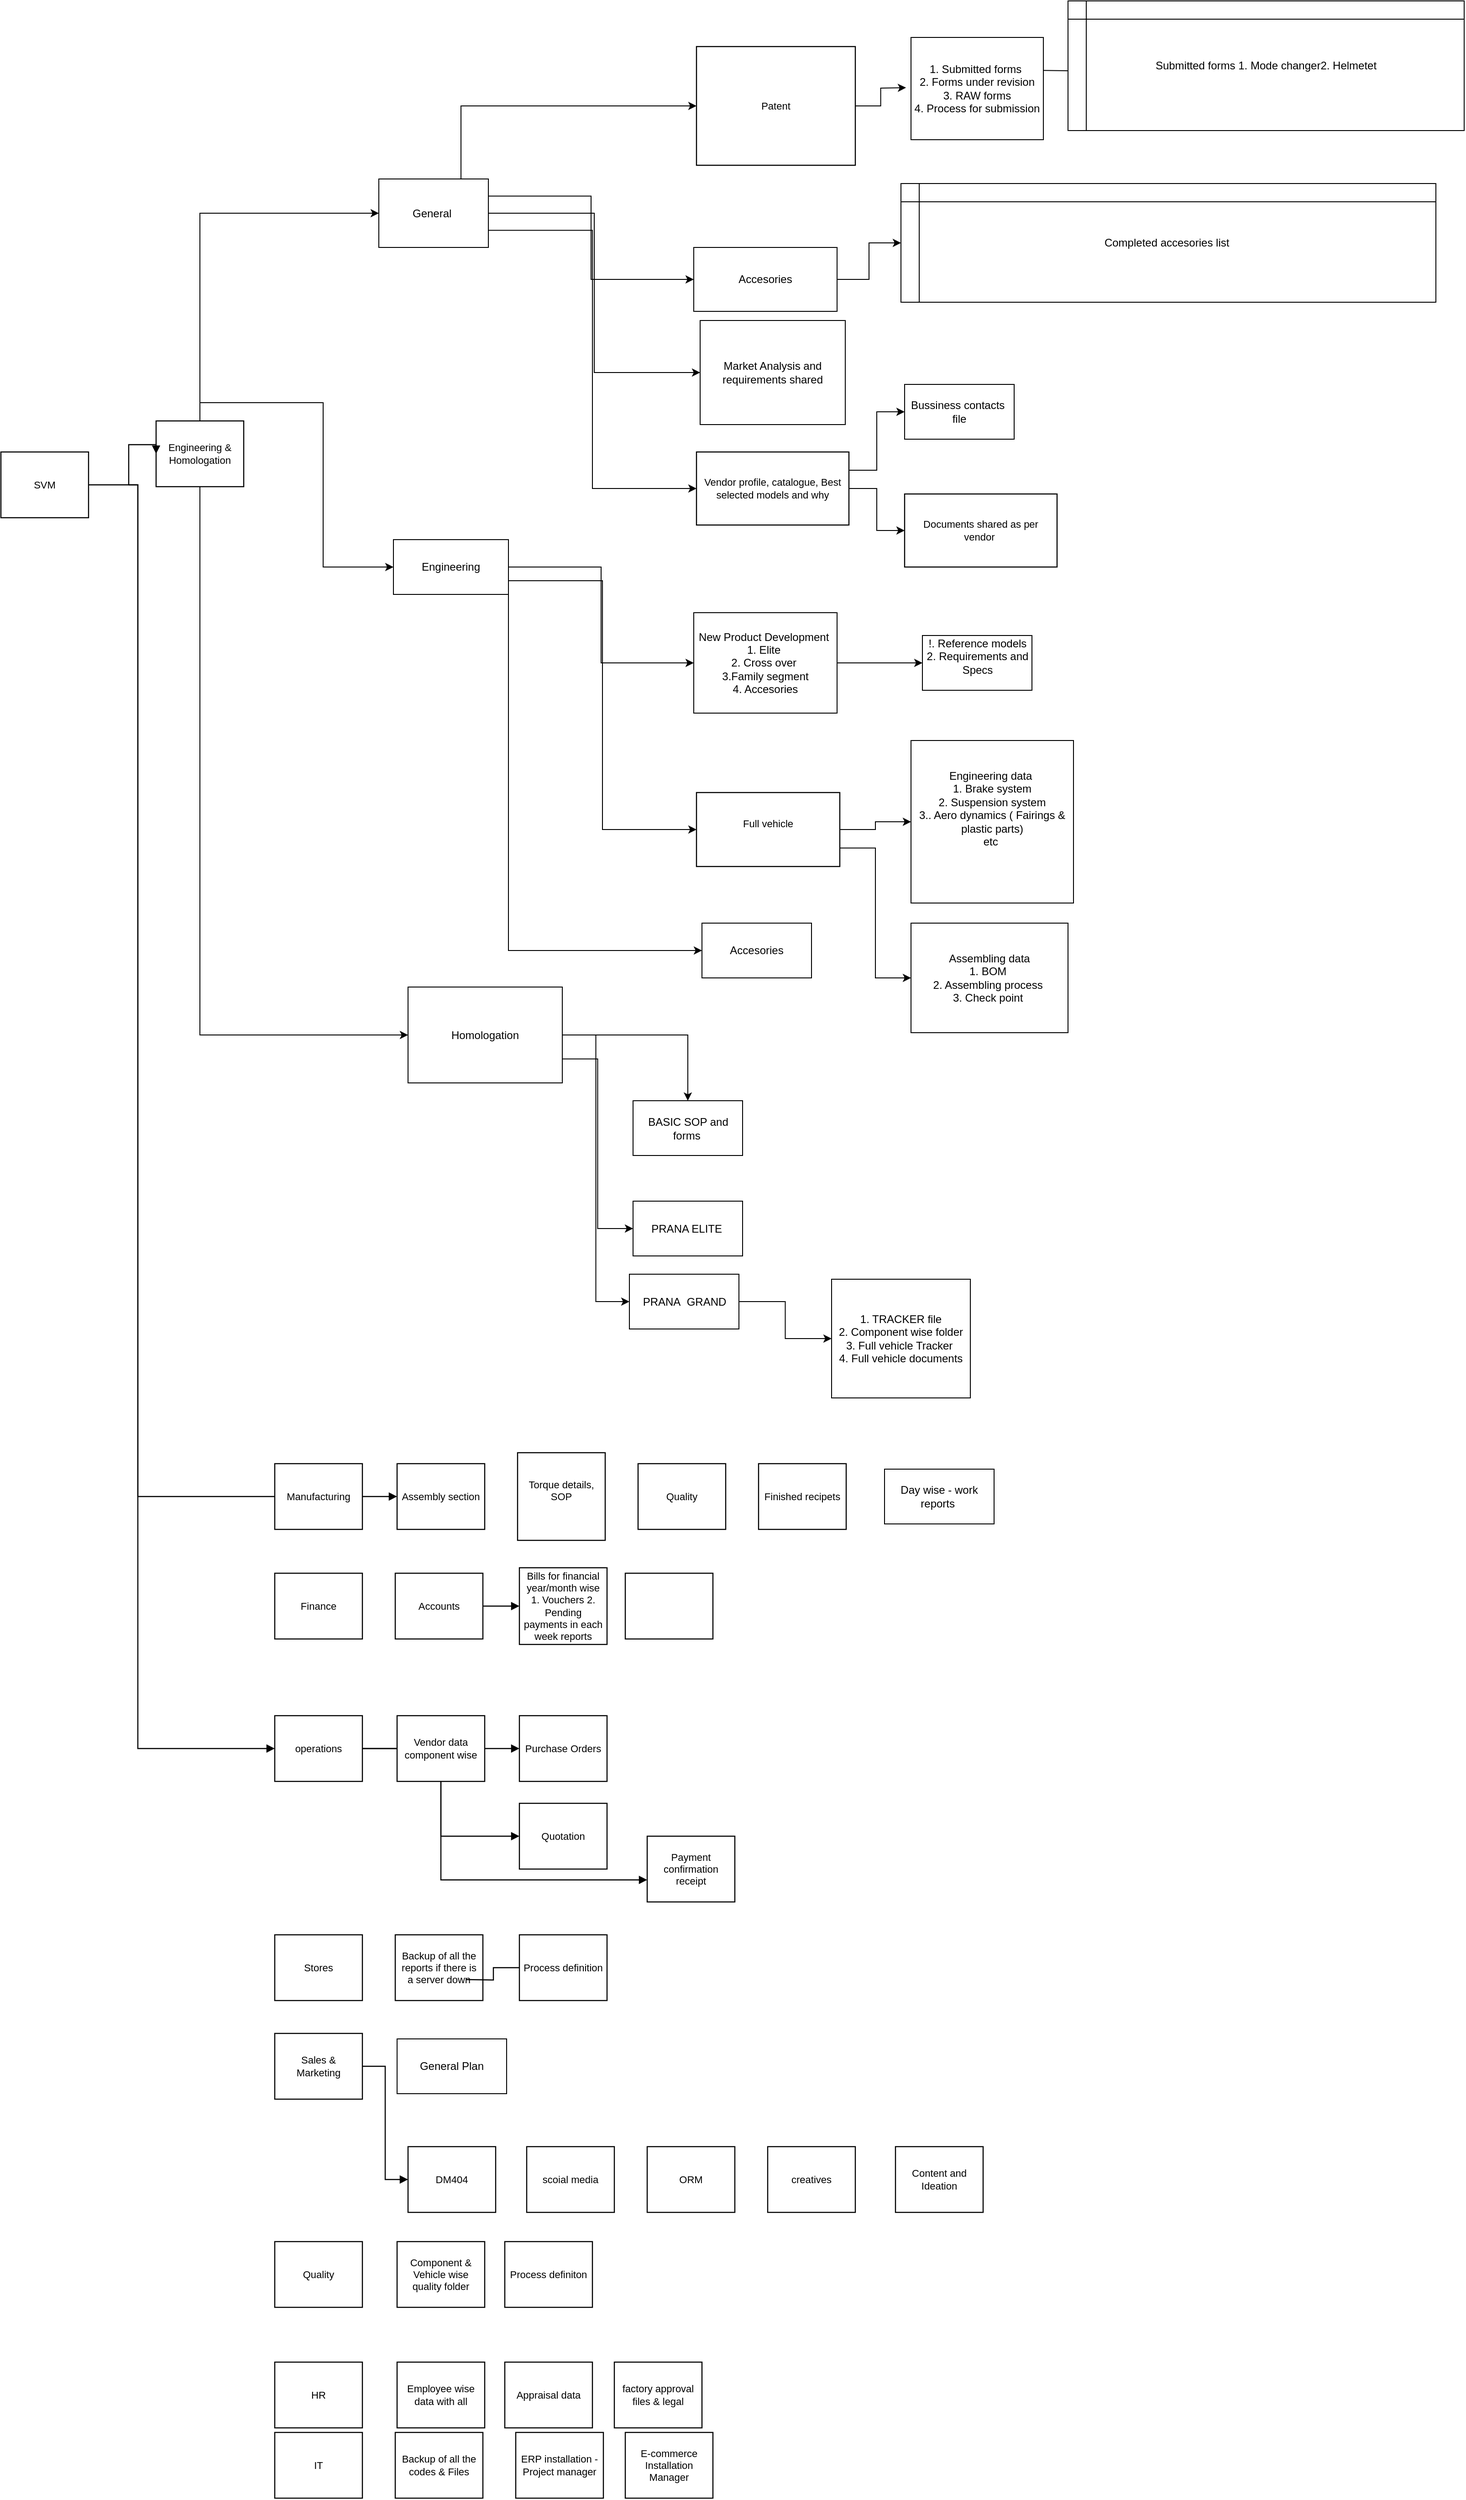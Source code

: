 <mxfile version="12.9.4" type="github">
  <diagram id="vx01uoFtrj__LdfE2VaE" name="File tree arrangement ">
    <mxGraphModel dx="1564" dy="1945" grid="1" gridSize="10" guides="1" tooltips="1" connect="1" arrows="1" fold="1" page="1" pageScale="1" pageWidth="827" pageHeight="1169" math="0" shadow="0">
      <root>
        <mxCell id="0" />
        <mxCell id="1" parent="0" />
        <mxCell id="1bapABZ5rgCXsiwJLi8P-3" value="SVM&lt;br&gt;" style="html=1;whiteSpace=wrap;;fontSize=11;fontColor=#000000;spacing=5;strokeOpacity=100;strokeWidth=1.2;" vertex="1" parent="1">
          <mxGeometry x="20" y="144" width="96" height="72" as="geometry" />
        </mxCell>
        <mxCell id="1bapABZ5rgCXsiwJLi8P-94" style="edgeStyle=orthogonalEdgeStyle;rounded=0;orthogonalLoop=1;jettySize=auto;html=1;exitX=0.5;exitY=1;exitDx=0;exitDy=0;entryX=0;entryY=0.5;entryDx=0;entryDy=0;" edge="1" parent="1" source="1bapABZ5rgCXsiwJLi8P-4" target="1bapABZ5rgCXsiwJLi8P-92">
          <mxGeometry relative="1" as="geometry" />
        </mxCell>
        <mxCell id="1bapABZ5rgCXsiwJLi8P-119" style="edgeStyle=orthogonalEdgeStyle;rounded=0;orthogonalLoop=1;jettySize=auto;html=1;exitX=0.25;exitY=0;exitDx=0;exitDy=0;entryX=0;entryY=0.5;entryDx=0;entryDy=0;" edge="1" parent="1" source="1bapABZ5rgCXsiwJLi8P-4" target="1bapABZ5rgCXsiwJLi8P-116">
          <mxGeometry relative="1" as="geometry">
            <mxPoint x="214" y="40" as="targetPoint" />
            <Array as="points">
              <mxPoint x="238" y="110" />
              <mxPoint x="238" y="90" />
              <mxPoint x="373" y="90" />
              <mxPoint x="373" y="270" />
            </Array>
          </mxGeometry>
        </mxCell>
        <mxCell id="1bapABZ5rgCXsiwJLi8P-127" style="edgeStyle=orthogonalEdgeStyle;rounded=0;orthogonalLoop=1;jettySize=auto;html=1;exitX=0.5;exitY=0;exitDx=0;exitDy=0;entryX=0;entryY=0.5;entryDx=0;entryDy=0;" edge="1" parent="1" source="1bapABZ5rgCXsiwJLi8P-4" target="1bapABZ5rgCXsiwJLi8P-115">
          <mxGeometry relative="1" as="geometry" />
        </mxCell>
        <mxCell id="1bapABZ5rgCXsiwJLi8P-4" value="Engineering &amp; Homologation" style="html=1;whiteSpace=wrap;;fontSize=11;fontColor=#000000;spacing=5;strokeOpacity=100;strokeWidth=1.2;" vertex="1" parent="1">
          <mxGeometry x="190" y="110" width="96" height="72" as="geometry" />
        </mxCell>
        <mxCell id="1bapABZ5rgCXsiwJLi8P-5" value="Assembly section" style="html=1;whiteSpace=wrap;;fontSize=11;fontColor=#000000;spacing=5;strokeOpacity=100;strokeWidth=1.2;" vertex="1" parent="1">
          <mxGeometry x="454" y="1252" width="96" height="72" as="geometry" />
        </mxCell>
        <mxCell id="1bapABZ5rgCXsiwJLi8P-6" value="Accounts" style="html=1;whiteSpace=wrap;;fontSize=11;fontColor=#000000;spacing=5;strokeOpacity=100;strokeWidth=1.2;" vertex="1" parent="1">
          <mxGeometry x="452" y="1372" width="96" height="72" as="geometry" />
        </mxCell>
        <mxCell id="1bapABZ5rgCXsiwJLi8P-7" value="operations" style="html=1;whiteSpace=wrap;;fontSize=11;fontColor=#000000;spacing=5;strokeOpacity=100;strokeWidth=1.2;" vertex="1" parent="1">
          <mxGeometry x="320" y="1528" width="96" height="72" as="geometry" />
        </mxCell>
        <mxCell id="1bapABZ5rgCXsiwJLi8P-8" value="Purchase Orders" style="html=1;whiteSpace=wrap;;fontSize=11;fontColor=#000000;spacing=5;strokeOpacity=100;strokeWidth=1.2;" vertex="1" parent="1">
          <mxGeometry x="588" y="1528" width="96" height="72" as="geometry" />
        </mxCell>
        <mxCell id="1bapABZ5rgCXsiwJLi8P-9" value="" style="html=1;jettySize=18;fontSize=11;strokeOpacity=100;strokeWidth=1.2;rounded=1;arcSize=0;edgeStyle=orthogonalEdgeStyle;startArrow=none;endArrow=block;endFill=1;exitX=1.006;exitY=0.5;exitPerimeter=1;entryX=-0.006;entryY=0.5;entryPerimeter=1;" edge="1" parent="1" source="1bapABZ5rgCXsiwJLi8P-3" target="1bapABZ5rgCXsiwJLi8P-4">
          <mxGeometry width="100" height="100" relative="1" as="geometry">
            <Array as="points">
              <mxPoint x="160" y="180" />
              <mxPoint x="160" y="136" />
            </Array>
          </mxGeometry>
        </mxCell>
        <mxCell id="1bapABZ5rgCXsiwJLi8P-10" value="" style="html=1;jettySize=18;fontSize=11;strokeOpacity=100;strokeWidth=1.2;rounded=1;arcSize=0;edgeStyle=elbowEdgeStyle;startArrow=none;endArrow=block;endFill=1;entryX=-0.006;entryY=0.5;entryPerimeter=1;" edge="1" parent="1" target="1bapABZ5rgCXsiwJLi8P-5">
          <mxGeometry width="100" height="100" relative="1" as="geometry">
            <mxPoint x="160" y="180" as="sourcePoint" />
            <Array as="points">
              <mxPoint x="170" y="570" />
            </Array>
          </mxGeometry>
        </mxCell>
        <mxCell id="1bapABZ5rgCXsiwJLi8P-12" value="" style="html=1;jettySize=18;fontSize=11;strokeOpacity=100;strokeWidth=1.2;rounded=1;arcSize=0;edgeStyle=elbowEdgeStyle;startArrow=none;endArrow=block;endFill=1;entryX=-0.006;entryY=0.5;entryPerimeter=1;" edge="1" parent="1" target="1bapABZ5rgCXsiwJLi8P-7">
          <mxGeometry width="100" height="100" relative="1" as="geometry">
            <mxPoint x="160" y="180" as="sourcePoint" />
            <Array as="points">
              <mxPoint x="170" y="210" />
            </Array>
          </mxGeometry>
        </mxCell>
        <mxCell id="1bapABZ5rgCXsiwJLi8P-13" value="Quotation" style="html=1;whiteSpace=wrap;;fontSize=11;fontColor=#000000;spacing=5;strokeOpacity=100;strokeWidth=1.2;" vertex="1" parent="1">
          <mxGeometry x="588" y="1624" width="96" height="72" as="geometry" />
        </mxCell>
        <mxCell id="1bapABZ5rgCXsiwJLi8P-14" value="Payment confirmation receipt" style="html=1;whiteSpace=wrap;;fontSize=11;fontColor=#000000;spacing=5;strokeOpacity=100;strokeWidth=1.2;" vertex="1" parent="1">
          <mxGeometry x="728" y="1660" width="96" height="72" as="geometry" />
        </mxCell>
        <mxCell id="1bapABZ5rgCXsiwJLi8P-15" value="Bills for financial year/month wise 1. Vouchers 2. Pending payments in each week reports" style="html=1;whiteSpace=wrap;;fontSize=11;fontColor=#000000;spacing=5;strokeOpacity=100;strokeWidth=1.2;" vertex="1" parent="1">
          <mxGeometry x="588" y="1366" width="96" height="84" as="geometry" />
        </mxCell>
        <mxCell id="1bapABZ5rgCXsiwJLi8P-16" value="" style="html=1;jettySize=18;fontSize=11;strokeOpacity=100;strokeWidth=1.2;rounded=1;arcSize=0;edgeStyle=orthogonalEdgeStyle;startArrow=none;endArrow=block;endFill=1;exitX=1.006;exitY=0.5;exitPerimeter=1;entryX=-0.006;entryY=0.5;entryPerimeter=1;" edge="1" parent="1" source="1bapABZ5rgCXsiwJLi8P-6" target="1bapABZ5rgCXsiwJLi8P-15">
          <mxGeometry width="100" height="100" relative="1" as="geometry" />
        </mxCell>
        <mxCell id="1bapABZ5rgCXsiwJLi8P-17" value="" style="html=1;jettySize=18;fontSize=11;strokeOpacity=100;strokeWidth=1.2;rounded=1;arcSize=0;edgeStyle=orthogonalEdgeStyle;startArrow=none;endArrow=block;endFill=1;exitX=1.006;exitY=0.5;exitPerimeter=1;entryX=-0.006;entryY=0.5;entryPerimeter=1;" edge="1" parent="1" source="1bapABZ5rgCXsiwJLi8P-7" target="1bapABZ5rgCXsiwJLi8P-8">
          <mxGeometry width="100" height="100" relative="1" as="geometry" />
        </mxCell>
        <mxCell id="1bapABZ5rgCXsiwJLi8P-18" value="" style="html=1;jettySize=18;fontSize=11;strokeOpacity=100;strokeWidth=1.2;rounded=1;arcSize=0;edgeStyle=orthogonalEdgeStyle;startArrow=none;endArrow=block;endFill=1;exitX=1.006;exitY=0.5;exitPerimeter=1;entryX=-0.006;entryY=0.5;entryPerimeter=1;" edge="1" parent="1" source="1bapABZ5rgCXsiwJLi8P-7" target="1bapABZ5rgCXsiwJLi8P-13">
          <mxGeometry width="100" height="100" relative="1" as="geometry" />
        </mxCell>
        <mxCell id="1bapABZ5rgCXsiwJLi8P-19" value="" style="html=1;jettySize=18;fontSize=11;strokeOpacity=100;strokeWidth=1.2;rounded=1;arcSize=0;edgeStyle=orthogonalEdgeStyle;startArrow=none;endArrow=block;endFill=1;exitX=0.5;exitY=1.008;exitPerimeter=1;entryX=-0.006;entryY=0.667;entryPerimeter=1;" edge="1" parent="1" source="1bapABZ5rgCXsiwJLi8P-20" target="1bapABZ5rgCXsiwJLi8P-14">
          <mxGeometry width="100" height="100" relative="1" as="geometry" />
        </mxCell>
        <mxCell id="1bapABZ5rgCXsiwJLi8P-20" value="Vendor data component wise" style="html=1;whiteSpace=wrap;;fontSize=11;fontColor=#000000;spacing=5;strokeOpacity=100;strokeWidth=1.2;" vertex="1" parent="1">
          <mxGeometry x="454" y="1528" width="96" height="72" as="geometry" />
        </mxCell>
        <mxCell id="1bapABZ5rgCXsiwJLi8P-21" value="Torque details,&#xa;SOP &#xa;" style="html=1;whiteSpace=wrap;;fontSize=11;fontColor=#000000;spacing=5;strokeOpacity=100;strokeWidth=1.2;" vertex="1" parent="1">
          <mxGeometry x="586" y="1240" width="96" height="96" as="geometry" />
        </mxCell>
        <mxCell id="1bapABZ5rgCXsiwJLi8P-22" value="Quality" style="html=1;whiteSpace=wrap;;fontSize=11;fontColor=#000000;spacing=5;strokeOpacity=100;strokeWidth=1.2;" vertex="1" parent="1">
          <mxGeometry x="718" y="1252" width="96" height="72" as="geometry" />
        </mxCell>
        <mxCell id="1bapABZ5rgCXsiwJLi8P-24" value="Finished recipets " style="html=1;whiteSpace=wrap;;fontSize=11;fontColor=#000000;spacing=5;strokeOpacity=100;strokeWidth=1.2;" vertex="1" parent="1">
          <mxGeometry x="850" y="1252" width="96" height="72" as="geometry" />
        </mxCell>
        <mxCell id="1bapABZ5rgCXsiwJLi8P-142" style="edgeStyle=orthogonalEdgeStyle;rounded=0;orthogonalLoop=1;jettySize=auto;html=1;exitX=1;exitY=0.5;exitDx=0;exitDy=0;entryX=0;entryY=0.5;entryDx=0;entryDy=0;" edge="1" parent="1" source="1bapABZ5rgCXsiwJLi8P-25" target="1bapABZ5rgCXsiwJLi8P-90">
          <mxGeometry relative="1" as="geometry" />
        </mxCell>
        <mxCell id="1bapABZ5rgCXsiwJLi8P-145" style="edgeStyle=orthogonalEdgeStyle;rounded=0;orthogonalLoop=1;jettySize=auto;html=1;exitX=1;exitY=0.75;exitDx=0;exitDy=0;entryX=0;entryY=0.5;entryDx=0;entryDy=0;" edge="1" parent="1" source="1bapABZ5rgCXsiwJLi8P-25" target="1bapABZ5rgCXsiwJLi8P-87">
          <mxGeometry relative="1" as="geometry" />
        </mxCell>
        <mxCell id="1bapABZ5rgCXsiwJLi8P-25" value="Full vehicle&lt;br&gt;&lt;br&gt;" style="html=1;whiteSpace=wrap;;fontSize=11;fontColor=#000000;spacing=5;strokeOpacity=100;strokeWidth=1.2;" vertex="1" parent="1">
          <mxGeometry x="782" y="517" width="157" height="81" as="geometry" />
        </mxCell>
        <mxCell id="1bapABZ5rgCXsiwJLi8P-96" value="" style="edgeStyle=orthogonalEdgeStyle;rounded=0;orthogonalLoop=1;jettySize=auto;html=1;" edge="1" parent="1" source="1bapABZ5rgCXsiwJLi8P-28" target="1bapABZ5rgCXsiwJLi8P-95">
          <mxGeometry relative="1" as="geometry" />
        </mxCell>
        <mxCell id="1bapABZ5rgCXsiwJLi8P-129" style="edgeStyle=orthogonalEdgeStyle;rounded=0;orthogonalLoop=1;jettySize=auto;html=1;exitX=1;exitY=0.25;exitDx=0;exitDy=0;entryX=0;entryY=0.5;entryDx=0;entryDy=0;" edge="1" parent="1" source="1bapABZ5rgCXsiwJLi8P-28" target="1bapABZ5rgCXsiwJLi8P-103">
          <mxGeometry relative="1" as="geometry" />
        </mxCell>
        <mxCell id="1bapABZ5rgCXsiwJLi8P-28" value="Vendor profile, catalogue, Best selected models and why" style="html=1;whiteSpace=wrap;;fontSize=11;fontColor=#000000;spacing=5;strokeOpacity=100;strokeWidth=1.2;" vertex="1" parent="1">
          <mxGeometry x="782" y="144" width="167" height="80" as="geometry" />
        </mxCell>
        <mxCell id="1bapABZ5rgCXsiwJLi8P-95" value="Documents shared as per vendor&amp;nbsp;&lt;br&gt;" style="html=1;whiteSpace=wrap;;fontSize=11;fontColor=#000000;spacing=5;strokeOpacity=100;strokeWidth=1.2;" vertex="1" parent="1">
          <mxGeometry x="1010" y="190" width="167" height="80" as="geometry" />
        </mxCell>
        <mxCell id="1bapABZ5rgCXsiwJLi8P-34" value="Manufacturing " style="html=1;whiteSpace=wrap;;fontSize=11;fontColor=#000000;spacing=5;strokeOpacity=100;strokeWidth=1.2;" vertex="1" parent="1">
          <mxGeometry x="320" y="1252" width="96" height="72" as="geometry" />
        </mxCell>
        <mxCell id="1bapABZ5rgCXsiwJLi8P-35" value="Sales &amp; Marketing  " style="html=1;whiteSpace=wrap;;fontSize=11;fontColor=#000000;spacing=5;strokeOpacity=100;strokeWidth=1.2;" vertex="1" parent="1">
          <mxGeometry x="320" y="1876" width="96" height="72" as="geometry" />
        </mxCell>
        <mxCell id="1bapABZ5rgCXsiwJLi8P-36" value="DM404" style="html=1;whiteSpace=wrap;;fontSize=11;fontColor=#000000;spacing=5;strokeOpacity=100;strokeWidth=1.2;" vertex="1" parent="1">
          <mxGeometry x="466" y="2000" width="96" height="72" as="geometry" />
        </mxCell>
        <mxCell id="1bapABZ5rgCXsiwJLi8P-37" value="scoial media" style="html=1;whiteSpace=wrap;;fontSize=11;fontColor=#000000;spacing=5;strokeOpacity=100;strokeWidth=1.2;" vertex="1" parent="1">
          <mxGeometry x="596" y="2000" width="96" height="72" as="geometry" />
        </mxCell>
        <mxCell id="1bapABZ5rgCXsiwJLi8P-38" value="ORM" style="html=1;whiteSpace=wrap;;fontSize=11;fontColor=#000000;spacing=5;strokeOpacity=100;strokeWidth=1.2;" vertex="1" parent="1">
          <mxGeometry x="728" y="2000" width="96" height="72" as="geometry" />
        </mxCell>
        <mxCell id="1bapABZ5rgCXsiwJLi8P-39" value="creatives" style="html=1;whiteSpace=wrap;;fontSize=11;fontColor=#000000;spacing=5;strokeOpacity=100;strokeWidth=1.2;" vertex="1" parent="1">
          <mxGeometry x="860" y="2000" width="96" height="72" as="geometry" />
        </mxCell>
        <mxCell id="1bapABZ5rgCXsiwJLi8P-76" style="edgeStyle=orthogonalEdgeStyle;rounded=0;orthogonalLoop=1;jettySize=auto;html=1;exitX=1;exitY=0.5;exitDx=0;exitDy=0;entryX=0.028;entryY=0.67;entryDx=0;entryDy=0;entryPerimeter=0;" edge="1" parent="1" source="1bapABZ5rgCXsiwJLi8P-40">
          <mxGeometry relative="1" as="geometry">
            <mxPoint x="1011.56" y="-254.96" as="targetPoint" />
          </mxGeometry>
        </mxCell>
        <mxCell id="1bapABZ5rgCXsiwJLi8P-40" value="Patent " style="html=1;whiteSpace=wrap;;fontSize=11;fontColor=#000000;spacing=5;strokeOpacity=100;strokeWidth=1.2;" vertex="1" parent="1">
          <mxGeometry x="782" y="-300" width="174" height="130" as="geometry" />
        </mxCell>
        <mxCell id="1bapABZ5rgCXsiwJLi8P-44" value="Stores" style="html=1;whiteSpace=wrap;;fontSize=11;fontColor=#000000;spacing=5;strokeOpacity=100;strokeWidth=1.2;" vertex="1" parent="1">
          <mxGeometry x="320" y="1768" width="96" height="72" as="geometry" />
        </mxCell>
        <mxCell id="1bapABZ5rgCXsiwJLi8P-45" value="Backup  of all the reports if there is a server down" style="html=1;whiteSpace=wrap;;fontSize=11;fontColor=#000000;spacing=5;strokeOpacity=100;strokeWidth=1.2;" vertex="1" parent="1">
          <mxGeometry x="452" y="1768" width="96" height="72" as="geometry" />
        </mxCell>
        <mxCell id="1bapABZ5rgCXsiwJLi8P-46" value="" style="html=1;jettySize=18;fontSize=11;strokeOpacity=100;strokeWidth=1.2;rounded=1;arcSize=0;edgeStyle=orthogonalEdgeStyle;startArrow=none;endArrow=none;entryX=-0.006;entryY=0.5;entryPerimeter=1;" edge="1" parent="1" target="1bapABZ5rgCXsiwJLi8P-47">
          <mxGeometry width="100" height="100" relative="1" as="geometry">
            <mxPoint x="530" y="1817" as="sourcePoint" />
          </mxGeometry>
        </mxCell>
        <mxCell id="1bapABZ5rgCXsiwJLi8P-47" value="Process definition " style="html=1;whiteSpace=wrap;;fontSize=11;fontColor=#000000;spacing=5;strokeOpacity=100;strokeWidth=1.2;" vertex="1" parent="1">
          <mxGeometry x="588" y="1768" width="96" height="72" as="geometry" />
        </mxCell>
        <mxCell id="1bapABZ5rgCXsiwJLi8P-48" value="" style="html=1;jettySize=18;fontSize=11;strokeOpacity=100;strokeWidth=1.2;rounded=1;arcSize=0;edgeStyle=orthogonalEdgeStyle;startArrow=none;endArrow=block;endFill=1;exitX=1.006;exitY=0.5;exitPerimeter=1;entryX=-0.006;entryY=0.5;entryPerimeter=1;" edge="1" parent="1" source="1bapABZ5rgCXsiwJLi8P-35" target="1bapABZ5rgCXsiwJLi8P-36">
          <mxGeometry width="100" height="100" relative="1" as="geometry" />
        </mxCell>
        <mxCell id="1bapABZ5rgCXsiwJLi8P-49" value="Quality" style="html=1;whiteSpace=wrap;;fontSize=11;fontColor=#000000;spacing=5;strokeOpacity=100;strokeWidth=1.2;" vertex="1" parent="1">
          <mxGeometry x="320" y="2104" width="96" height="72" as="geometry" />
        </mxCell>
        <mxCell id="1bapABZ5rgCXsiwJLi8P-50" value="Process definiton" style="html=1;whiteSpace=wrap;;fontSize=11;fontColor=#000000;spacing=5;strokeOpacity=100;strokeWidth=1.2;" vertex="1" parent="1">
          <mxGeometry x="572" y="2104" width="96" height="72" as="geometry" />
        </mxCell>
        <mxCell id="1bapABZ5rgCXsiwJLi8P-51" value="Component &amp; Vehicle wise quality folder" style="html=1;whiteSpace=wrap;;fontSize=11;fontColor=#000000;spacing=5;strokeOpacity=100;strokeWidth=1.2;" vertex="1" parent="1">
          <mxGeometry x="454" y="2104" width="96" height="72" as="geometry" />
        </mxCell>
        <mxCell id="1bapABZ5rgCXsiwJLi8P-52" value="" style="html=1;whiteSpace=wrap;;fontSize=11;spacing=5;strokeOpacity=100;strokeWidth=1.2;" vertex="1" parent="1">
          <mxGeometry x="704" y="1372" width="96" height="72" as="geometry" />
        </mxCell>
        <mxCell id="1bapABZ5rgCXsiwJLi8P-53" value="HR" style="html=1;whiteSpace=wrap;;fontSize=11;fontColor=#000000;spacing=5;strokeOpacity=100;strokeWidth=1.2;" vertex="1" parent="1">
          <mxGeometry x="320" y="2236" width="96" height="72" as="geometry" />
        </mxCell>
        <mxCell id="1bapABZ5rgCXsiwJLi8P-54" value="Employee wise data with all " style="html=1;whiteSpace=wrap;;fontSize=11;fontColor=#000000;spacing=5;strokeOpacity=100;strokeWidth=1.2;" vertex="1" parent="1">
          <mxGeometry x="454" y="2236" width="96" height="72" as="geometry" />
        </mxCell>
        <mxCell id="1bapABZ5rgCXsiwJLi8P-55" value="Appraisal data" style="html=1;whiteSpace=wrap;;fontSize=11;fontColor=#000000;spacing=5;strokeOpacity=100;strokeWidth=1.2;" vertex="1" parent="1">
          <mxGeometry x="572" y="2236" width="96" height="72" as="geometry" />
        </mxCell>
        <mxCell id="1bapABZ5rgCXsiwJLi8P-56" value="factory approval files &amp; legal" style="html=1;whiteSpace=wrap;;fontSize=11;fontColor=#000000;spacing=5;strokeOpacity=100;strokeWidth=1.2;" vertex="1" parent="1">
          <mxGeometry x="692" y="2236" width="96" height="72" as="geometry" />
        </mxCell>
        <mxCell id="1bapABZ5rgCXsiwJLi8P-57" value="IT " style="html=1;whiteSpace=wrap;;fontSize=11;fontColor=#000000;spacing=5;strokeOpacity=100;strokeWidth=1.2;" vertex="1" parent="1">
          <mxGeometry x="320" y="2313" width="96" height="72" as="geometry" />
        </mxCell>
        <mxCell id="1bapABZ5rgCXsiwJLi8P-58" value="Backup of all the codes &amp; Files" style="html=1;whiteSpace=wrap;;fontSize=11;fontColor=#000000;spacing=5;strokeOpacity=100;strokeWidth=1.2;" vertex="1" parent="1">
          <mxGeometry x="452" y="2313" width="96" height="72" as="geometry" />
        </mxCell>
        <mxCell id="1bapABZ5rgCXsiwJLi8P-59" value="ERP installation - Project manager" style="html=1;whiteSpace=wrap;;fontSize=11;fontColor=#000000;spacing=5;strokeOpacity=100;strokeWidth=1.2;" vertex="1" parent="1">
          <mxGeometry x="584" y="2313" width="96" height="72" as="geometry" />
        </mxCell>
        <mxCell id="1bapABZ5rgCXsiwJLi8P-60" value="E-commerce Installation Manager" style="html=1;whiteSpace=wrap;;fontSize=11;fontColor=#000000;spacing=5;strokeOpacity=100;strokeWidth=1.2;" vertex="1" parent="1">
          <mxGeometry x="704" y="2313" width="96" height="72" as="geometry" />
        </mxCell>
        <mxCell id="1bapABZ5rgCXsiwJLi8P-61" value="Finance" style="html=1;whiteSpace=wrap;;fontSize=11;fontColor=#000000;spacing=5;strokeOpacity=100;strokeWidth=1.2;" vertex="1" parent="1">
          <mxGeometry x="320" y="1372" width="96" height="72" as="geometry" />
        </mxCell>
        <mxCell id="1bapABZ5rgCXsiwJLi8P-62" value="Content and Ideation" style="html=1;whiteSpace=wrap;;fontSize=11;fontColor=#000000;spacing=5;strokeOpacity=100;strokeWidth=1.2;" vertex="1" parent="1">
          <mxGeometry x="1000" y="2000" width="96" height="72" as="geometry" />
        </mxCell>
        <mxCell id="1bapABZ5rgCXsiwJLi8P-63" value="General Plan" style="rounded=0;whiteSpace=wrap;html=1;" vertex="1" parent="1">
          <mxGeometry x="454" y="1882" width="120" height="60" as="geometry" />
        </mxCell>
        <mxCell id="1bapABZ5rgCXsiwJLi8P-85" style="edgeStyle=orthogonalEdgeStyle;rounded=0;orthogonalLoop=1;jettySize=auto;html=1;exitX=1;exitY=0.5;exitDx=0;exitDy=0;entryX=0;entryY=0.5;entryDx=0;entryDy=0;" edge="1" parent="1" source="1bapABZ5rgCXsiwJLi8P-65" target="1bapABZ5rgCXsiwJLi8P-84">
          <mxGeometry relative="1" as="geometry" />
        </mxCell>
        <mxCell id="1bapABZ5rgCXsiwJLi8P-65" value="Accesories&lt;br&gt;" style="rounded=0;whiteSpace=wrap;html=1;" vertex="1" parent="1">
          <mxGeometry x="779" y="-80" width="157" height="70" as="geometry" />
        </mxCell>
        <mxCell id="1bapABZ5rgCXsiwJLi8P-105" style="edgeStyle=orthogonalEdgeStyle;rounded=0;orthogonalLoop=1;jettySize=auto;html=1;exitX=1;exitY=0.5;exitDx=0;exitDy=0;entryX=0;entryY=0.5;entryDx=0;entryDy=0;" edge="1" parent="1" source="1bapABZ5rgCXsiwJLi8P-68" target="1bapABZ5rgCXsiwJLi8P-106">
          <mxGeometry relative="1" as="geometry">
            <mxPoint x="1014" y="410" as="targetPoint" />
          </mxGeometry>
        </mxCell>
        <mxCell id="1bapABZ5rgCXsiwJLi8P-68" value="New Product Development&amp;nbsp;&lt;br&gt;1. Elite&amp;nbsp;&lt;br&gt;2. Cross over&amp;nbsp;&lt;br&gt;3.Family segment&lt;br&gt;4. Accesories&lt;br&gt;" style="rounded=0;whiteSpace=wrap;html=1;" vertex="1" parent="1">
          <mxGeometry x="779" y="320" width="157" height="110" as="geometry" />
        </mxCell>
        <mxCell id="1bapABZ5rgCXsiwJLi8P-80" value="" style="edgeStyle=orthogonalEdgeStyle;rounded=0;orthogonalLoop=1;jettySize=auto;html=1;entryX=0.004;entryY=0.603;entryDx=0;entryDy=0;entryPerimeter=0;" edge="1" parent="1">
          <mxGeometry relative="1" as="geometry">
            <mxPoint x="1152.5" y="-274" as="sourcePoint" />
            <mxPoint x="1225.736" y="-264.374" as="targetPoint" />
          </mxGeometry>
        </mxCell>
        <mxCell id="1bapABZ5rgCXsiwJLi8P-75" value="1. Submitted forms&amp;nbsp;&lt;br&gt;2. Forms under revision&lt;br&gt;3. RAW forms&lt;br&gt;4. Process for submission&lt;br&gt;" style="rounded=0;whiteSpace=wrap;html=1;" vertex="1" parent="1">
          <mxGeometry x="1017" y="-310" width="145" height="112" as="geometry" />
        </mxCell>
        <mxCell id="1bapABZ5rgCXsiwJLi8P-82" value="&lt;span style=&quot;text-align: left&quot;&gt;Submitted forms&amp;nbsp;1. Mode changer2. Helmetet&lt;/span&gt;" style="shape=internalStorage;whiteSpace=wrap;html=1;backgroundOutline=1;" vertex="1" parent="1">
          <mxGeometry x="1189" y="-350" width="434" height="142" as="geometry" />
        </mxCell>
        <mxCell id="1bapABZ5rgCXsiwJLi8P-84" value="Completed accesories list&amp;nbsp;&lt;br&gt;" style="shape=internalStorage;whiteSpace=wrap;html=1;backgroundOutline=1;" vertex="1" parent="1">
          <mxGeometry x="1006" y="-150" width="586" height="130" as="geometry" />
        </mxCell>
        <mxCell id="1bapABZ5rgCXsiwJLi8P-87" value="Assembling data&lt;br&gt;1. BOM&amp;nbsp;&lt;br&gt;2. Assembling process&amp;nbsp;&lt;br&gt;3. Check point&amp;nbsp;&lt;br&gt;" style="rounded=0;whiteSpace=wrap;html=1;" vertex="1" parent="1">
          <mxGeometry x="1017" y="660" width="172" height="120" as="geometry" />
        </mxCell>
        <mxCell id="1bapABZ5rgCXsiwJLi8P-90" value="Engineering data&amp;nbsp;&lt;br&gt;1. Brake system&lt;br&gt;2. Suspension system&lt;br&gt;3.. Aero dynamics ( Fairings &amp;amp; plastic parts)&lt;br&gt;etc&amp;nbsp;&lt;br&gt;&lt;br&gt;&amp;nbsp;" style="whiteSpace=wrap;html=1;aspect=fixed;" vertex="1" parent="1">
          <mxGeometry x="1017" y="460" width="178" height="178" as="geometry" />
        </mxCell>
        <mxCell id="1bapABZ5rgCXsiwJLi8P-97" style="edgeStyle=orthogonalEdgeStyle;rounded=0;orthogonalLoop=1;jettySize=auto;html=1;entryX=0;entryY=0.5;entryDx=0;entryDy=0;" edge="1" parent="1" source="1bapABZ5rgCXsiwJLi8P-92" target="1bapABZ5rgCXsiwJLi8P-108">
          <mxGeometry relative="1" as="geometry">
            <mxPoint x="1002.5" y="980" as="targetPoint" />
          </mxGeometry>
        </mxCell>
        <mxCell id="1bapABZ5rgCXsiwJLi8P-109" style="edgeStyle=orthogonalEdgeStyle;rounded=0;orthogonalLoop=1;jettySize=auto;html=1;" edge="1" parent="1" source="1bapABZ5rgCXsiwJLi8P-92" target="1bapABZ5rgCXsiwJLi8P-110">
          <mxGeometry relative="1" as="geometry">
            <mxPoint x="914.5" y="964.5" as="targetPoint" />
          </mxGeometry>
        </mxCell>
        <mxCell id="1bapABZ5rgCXsiwJLi8P-111" style="edgeStyle=orthogonalEdgeStyle;rounded=0;orthogonalLoop=1;jettySize=auto;html=1;exitX=1;exitY=0.75;exitDx=0;exitDy=0;entryX=0;entryY=0.5;entryDx=0;entryDy=0;" edge="1" parent="1" source="1bapABZ5rgCXsiwJLi8P-92" target="1bapABZ5rgCXsiwJLi8P-112">
          <mxGeometry relative="1" as="geometry">
            <mxPoint x="674.5" y="954.5" as="targetPoint" />
          </mxGeometry>
        </mxCell>
        <mxCell id="1bapABZ5rgCXsiwJLi8P-92" value="Homologation" style="rounded=0;whiteSpace=wrap;html=1;" vertex="1" parent="1">
          <mxGeometry x="466" y="730" width="169" height="105" as="geometry" />
        </mxCell>
        <mxCell id="1bapABZ5rgCXsiwJLi8P-100" value="Market Analysis and requirements shared&lt;br&gt;" style="rounded=0;whiteSpace=wrap;html=1;" vertex="1" parent="1">
          <mxGeometry x="786" width="159" height="114" as="geometry" />
        </mxCell>
        <mxCell id="1bapABZ5rgCXsiwJLi8P-103" value="Bussiness contacts&amp;nbsp; file&lt;br&gt;" style="rounded=0;whiteSpace=wrap;html=1;" vertex="1" parent="1">
          <mxGeometry x="1010" y="70" width="120" height="60" as="geometry" />
        </mxCell>
        <mxCell id="1bapABZ5rgCXsiwJLi8P-106" value="!. Reference models&lt;br&gt;2. Requirements and Specs&lt;br&gt;&lt;br&gt;" style="rounded=0;whiteSpace=wrap;html=1;" vertex="1" parent="1">
          <mxGeometry x="1029.5" y="345" width="120" height="60" as="geometry" />
        </mxCell>
        <mxCell id="1bapABZ5rgCXsiwJLi8P-107" value="Day wise - work reports&amp;nbsp;&lt;br&gt;" style="rounded=0;whiteSpace=wrap;html=1;" vertex="1" parent="1">
          <mxGeometry x="988" y="1258" width="120" height="60" as="geometry" />
        </mxCell>
        <mxCell id="1bapABZ5rgCXsiwJLi8P-136" style="edgeStyle=orthogonalEdgeStyle;rounded=0;orthogonalLoop=1;jettySize=auto;html=1;exitX=1;exitY=0.5;exitDx=0;exitDy=0;entryX=0;entryY=0.5;entryDx=0;entryDy=0;" edge="1" parent="1" source="1bapABZ5rgCXsiwJLi8P-108" target="1bapABZ5rgCXsiwJLi8P-113">
          <mxGeometry relative="1" as="geometry" />
        </mxCell>
        <mxCell id="1bapABZ5rgCXsiwJLi8P-108" value="PRANA&amp;nbsp; GRAND&lt;br&gt;" style="rounded=0;whiteSpace=wrap;html=1;" vertex="1" parent="1">
          <mxGeometry x="708.5" y="1044.5" width="120" height="60" as="geometry" />
        </mxCell>
        <mxCell id="1bapABZ5rgCXsiwJLi8P-113" value="1. TRACKER file&lt;br&gt;2. Component wise folder&lt;br&gt;3. Full vehicle Tracker&amp;nbsp;&lt;br&gt;4. Full vehicle documents&lt;br&gt;" style="rounded=0;whiteSpace=wrap;html=1;" vertex="1" parent="1">
          <mxGeometry x="930" y="1050" width="152" height="130" as="geometry" />
        </mxCell>
        <mxCell id="1bapABZ5rgCXsiwJLi8P-110" value="BASIC SOP and forms&amp;nbsp;&lt;br&gt;" style="rounded=0;whiteSpace=wrap;html=1;" vertex="1" parent="1">
          <mxGeometry x="712.5" y="854.5" width="120" height="60" as="geometry" />
        </mxCell>
        <mxCell id="1bapABZ5rgCXsiwJLi8P-112" value="PRANA ELITE&amp;nbsp;" style="rounded=0;whiteSpace=wrap;html=1;" vertex="1" parent="1">
          <mxGeometry x="712.5" y="964.5" width="120" height="60" as="geometry" />
        </mxCell>
        <mxCell id="1bapABZ5rgCXsiwJLi8P-117" style="edgeStyle=orthogonalEdgeStyle;rounded=0;orthogonalLoop=1;jettySize=auto;html=1;exitX=0.75;exitY=0;exitDx=0;exitDy=0;entryX=0;entryY=0.5;entryDx=0;entryDy=0;" edge="1" parent="1" source="1bapABZ5rgCXsiwJLi8P-115" target="1bapABZ5rgCXsiwJLi8P-40">
          <mxGeometry relative="1" as="geometry" />
        </mxCell>
        <mxCell id="1bapABZ5rgCXsiwJLi8P-124" style="edgeStyle=orthogonalEdgeStyle;rounded=0;orthogonalLoop=1;jettySize=auto;html=1;exitX=1;exitY=0.25;exitDx=0;exitDy=0;entryX=0;entryY=0.5;entryDx=0;entryDy=0;" edge="1" parent="1" source="1bapABZ5rgCXsiwJLi8P-115" target="1bapABZ5rgCXsiwJLi8P-65">
          <mxGeometry relative="1" as="geometry" />
        </mxCell>
        <mxCell id="1bapABZ5rgCXsiwJLi8P-125" style="edgeStyle=orthogonalEdgeStyle;rounded=0;orthogonalLoop=1;jettySize=auto;html=1;exitX=1;exitY=0.5;exitDx=0;exitDy=0;entryX=0;entryY=0.5;entryDx=0;entryDy=0;" edge="1" parent="1" source="1bapABZ5rgCXsiwJLi8P-115" target="1bapABZ5rgCXsiwJLi8P-100">
          <mxGeometry relative="1" as="geometry" />
        </mxCell>
        <mxCell id="1bapABZ5rgCXsiwJLi8P-126" style="edgeStyle=orthogonalEdgeStyle;rounded=0;orthogonalLoop=1;jettySize=auto;html=1;exitX=1;exitY=0.75;exitDx=0;exitDy=0;entryX=0;entryY=0.5;entryDx=0;entryDy=0;" edge="1" parent="1" source="1bapABZ5rgCXsiwJLi8P-115" target="1bapABZ5rgCXsiwJLi8P-28">
          <mxGeometry relative="1" as="geometry" />
        </mxCell>
        <mxCell id="1bapABZ5rgCXsiwJLi8P-115" value="General&amp;nbsp;&lt;br&gt;" style="rounded=0;whiteSpace=wrap;html=1;" vertex="1" parent="1">
          <mxGeometry x="434" y="-155" width="120" height="75" as="geometry" />
        </mxCell>
        <mxCell id="1bapABZ5rgCXsiwJLi8P-123" style="edgeStyle=orthogonalEdgeStyle;rounded=0;orthogonalLoop=1;jettySize=auto;html=1;exitX=1;exitY=0.5;exitDx=0;exitDy=0;entryX=0;entryY=0.5;entryDx=0;entryDy=0;" edge="1" parent="1" source="1bapABZ5rgCXsiwJLi8P-116" target="1bapABZ5rgCXsiwJLi8P-68">
          <mxGeometry relative="1" as="geometry" />
        </mxCell>
        <mxCell id="1bapABZ5rgCXsiwJLi8P-137" style="edgeStyle=orthogonalEdgeStyle;rounded=0;orthogonalLoop=1;jettySize=auto;html=1;exitX=1;exitY=0.75;exitDx=0;exitDy=0;entryX=0;entryY=0.5;entryDx=0;entryDy=0;" edge="1" parent="1" source="1bapABZ5rgCXsiwJLi8P-116" target="1bapABZ5rgCXsiwJLi8P-25">
          <mxGeometry relative="1" as="geometry" />
        </mxCell>
        <mxCell id="1bapABZ5rgCXsiwJLi8P-144" style="edgeStyle=orthogonalEdgeStyle;rounded=0;orthogonalLoop=1;jettySize=auto;html=1;exitX=1;exitY=1;exitDx=0;exitDy=0;entryX=0;entryY=0.5;entryDx=0;entryDy=0;" edge="1" parent="1" source="1bapABZ5rgCXsiwJLi8P-116" target="1bapABZ5rgCXsiwJLi8P-138">
          <mxGeometry relative="1" as="geometry" />
        </mxCell>
        <mxCell id="1bapABZ5rgCXsiwJLi8P-116" value="Engineering&lt;br&gt;" style="rounded=0;whiteSpace=wrap;html=1;" vertex="1" parent="1">
          <mxGeometry x="450" y="240" width="126" height="60" as="geometry" />
        </mxCell>
        <mxCell id="1bapABZ5rgCXsiwJLi8P-138" value="Accesories&lt;br&gt;" style="rounded=0;whiteSpace=wrap;html=1;" vertex="1" parent="1">
          <mxGeometry x="788" y="660" width="120" height="60" as="geometry" />
        </mxCell>
      </root>
    </mxGraphModel>
  </diagram>
</mxfile>
